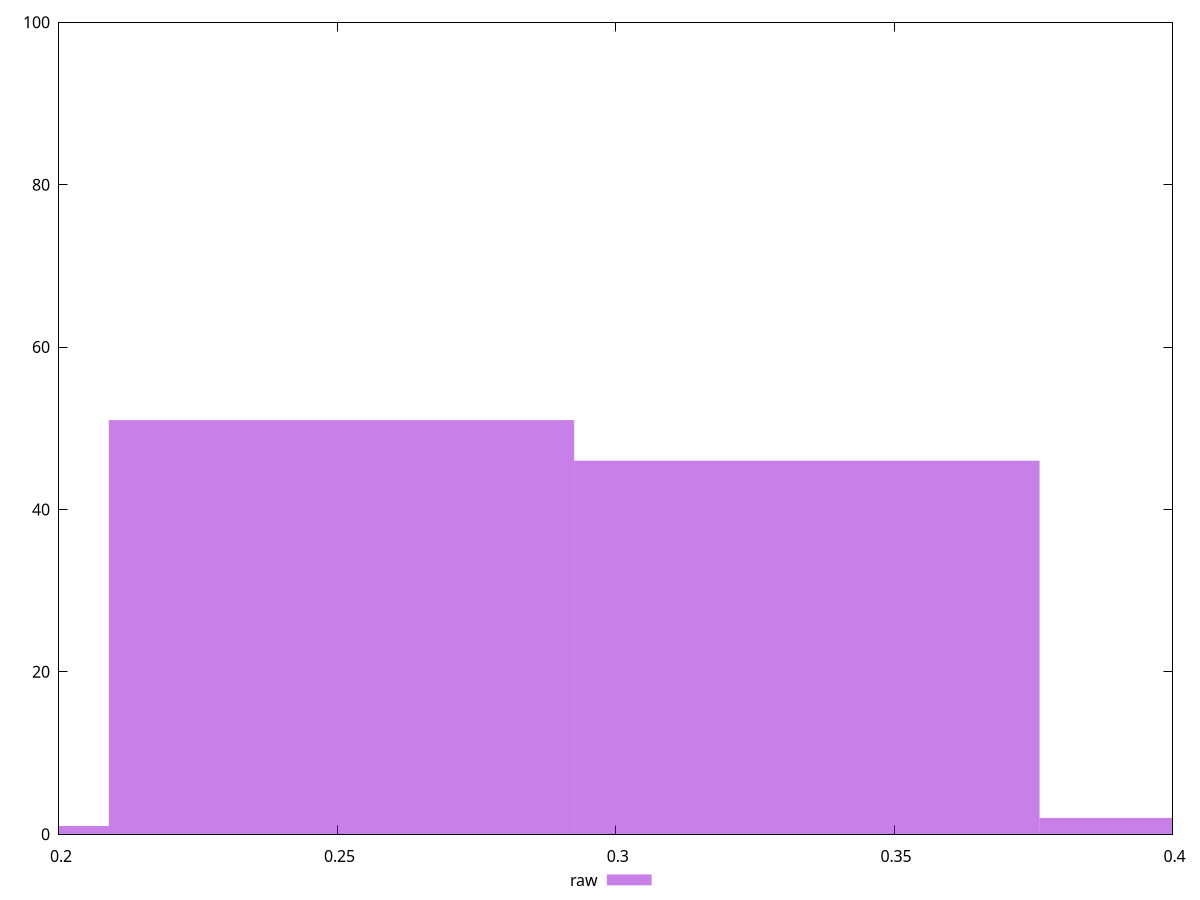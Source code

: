 reset

$raw <<EOF
0.2507472118860745 51
0.33432961584809934 46
0.16716480792404967 1
0.41791201981012416 2
EOF

set key outside below
set boxwidth 0.08358240396202483
set xrange [0.2:0.4]
set yrange [0:100]
set trange [0:100]
set style fill transparent solid 0.5 noborder
set terminal svg size 640, 490 enhanced background rgb 'white'
set output "report_00009_2021-02-08T22-37-41.559Z/meta/score/samples/pages/raw/histogram.svg"

plot $raw title "raw" with boxes

reset
